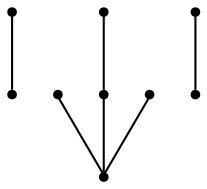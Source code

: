 graph {
  node [shape=point,comment="{\"directed\":false,\"doi\":\"10.1007/978-3-319-50106-2_27\",\"figure\":\"4 (2)\"}"]

  v0 [pos="996.9349045524306,2143.0999203993947"]
  v1 [pos="929.2657637371819,2143.0999203993947"]
  v2 [pos="996.9349045524306,2233.32569224933"]
  v3 [pos="963.1034340801691,2109.265701069137"]
  v4 [pos="963.103434080169,2278.4386417619367"]
  v5 [pos="805.2053490014362,2278.4386417619367"]
  v6 [pos="996.9349045524306,2188.215922118643"]
  v7 [pos="917.9889460513225,2312.272733916917"]
  v8 [pos="805.2053490014362,2109.265701069137"]

  v0 -- v1 [id="-1",pos="996.9349045524306,2143.0999203993947 929.2657637371819,2143.0999203993947 929.2657637371819,2143.0999203993947 929.2657637371819,2143.0999203993947"]
  v2 -- v5 [id="-2",pos="996.9349045524306,2233.32569224933 970.6254351864894,2233.3267732391823 970.6254351864894,2233.3267732391823 970.6254351864894,2233.3267732391823 944.3045993908847,2233.3267732391823 891.6753911295442,2233.3267732391823 859.7161067482488,2240.844612549555 827.7652160380894,2248.362451859928 816.4842492079752,2263.4062696983865 810.8458642107021,2270.919912224626 805.2053490014362,2278.4386417619367 805.2053490014362,2278.4386417619367 805.2053490014362,2278.4386417619367"]
  v3 -- v4 [id="-3",pos="963.1034340801691,2109.265701069137 963.103434080169,2278.4386417619367 963.103434080169,2278.4386417619367 963.103434080169,2278.4386417619367"]
  v4 -- v5 [id="-5",pos="963.103434080169,2278.4386417619367 805.2053490014362,2278.4386417619367 805.2053490014362,2278.4386417619367 805.2053490014362,2278.4386417619367"]
  v6 -- v7 [id="-6",pos="996.9349045524306,2188.215922118643 942.4251165289878,2188.2118525097862 942.4251165289878,2188.2118525097862 942.4251165289878,2188.2118525097862 933.0236325607705,2188.2118525097862 925.5057647016005,2188.2118525097862 921.7467989778066,2190.091248749741 917.9878968424305,2191.970644989696 917.9878968424305,2195.7337614290154 917.9878968424305,2212.648836289716 917.9889460513225,2312.272733916917 917.9889460513225,2312.272733916917 917.9889460513225,2312.272733916917"]
  v8 -- v5 [id="-7",pos="805.2053490014362,2109.265701069137 805.2053490014362,2278.4386417619367 805.2053490014362,2278.4386417619367 805.2053490014362,2278.4386417619367"]
}
